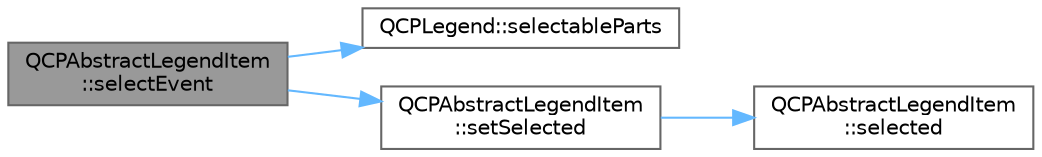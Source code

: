 digraph "QCPAbstractLegendItem::selectEvent"
{
 // LATEX_PDF_SIZE
  bgcolor="transparent";
  edge [fontname=Helvetica,fontsize=10,labelfontname=Helvetica,labelfontsize=10];
  node [fontname=Helvetica,fontsize=10,shape=box,height=0.2,width=0.4];
  rankdir="LR";
  Node1 [label="QCPAbstractLegendItem\l::selectEvent",height=0.2,width=0.4,color="gray40", fillcolor="grey60", style="filled", fontcolor="black",tooltip=" "];
  Node1 -> Node2 [color="steelblue1",style="solid"];
  Node2 [label="QCPLegend::selectableParts",height=0.2,width=0.4,color="grey40", fillcolor="white", style="filled",URL="$class_q_c_p_legend.html#ad091ff5e11edbe0adecba81c35522ac7",tooltip=" "];
  Node1 -> Node3 [color="steelblue1",style="solid"];
  Node3 [label="QCPAbstractLegendItem\l::setSelected",height=0.2,width=0.4,color="grey40", fillcolor="white", style="filled",URL="$class_q_c_p_abstract_legend_item.html#a6eed93b0ab99cb3eabb043fb08179c2b",tooltip=" "];
  Node3 -> Node4 [color="steelblue1",style="solid"];
  Node4 [label="QCPAbstractLegendItem\l::selected",height=0.2,width=0.4,color="grey40", fillcolor="white", style="filled",URL="$class_q_c_p_abstract_legend_item.html#adf427dbb05d5f1a8e84c6abcb05becdf",tooltip=" "];
}

